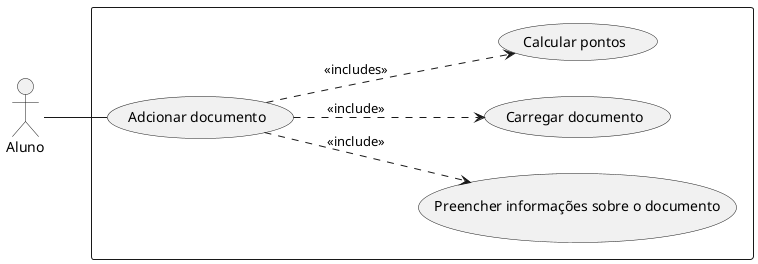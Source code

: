 @startuml
left to right direction
skinparam packagestyle rectangle
actor Aluno
rectangle {
    Aluno -- (Adcionar documento)
    (Adcionar documento) ..> (Preencher informações sobre o documento): <<include>>
    (Adcionar documento) ..> (Carregar documento): <<include>>
    (Adcionar documento) ..> (Calcular pontos): <<includes>>
}
@enduml